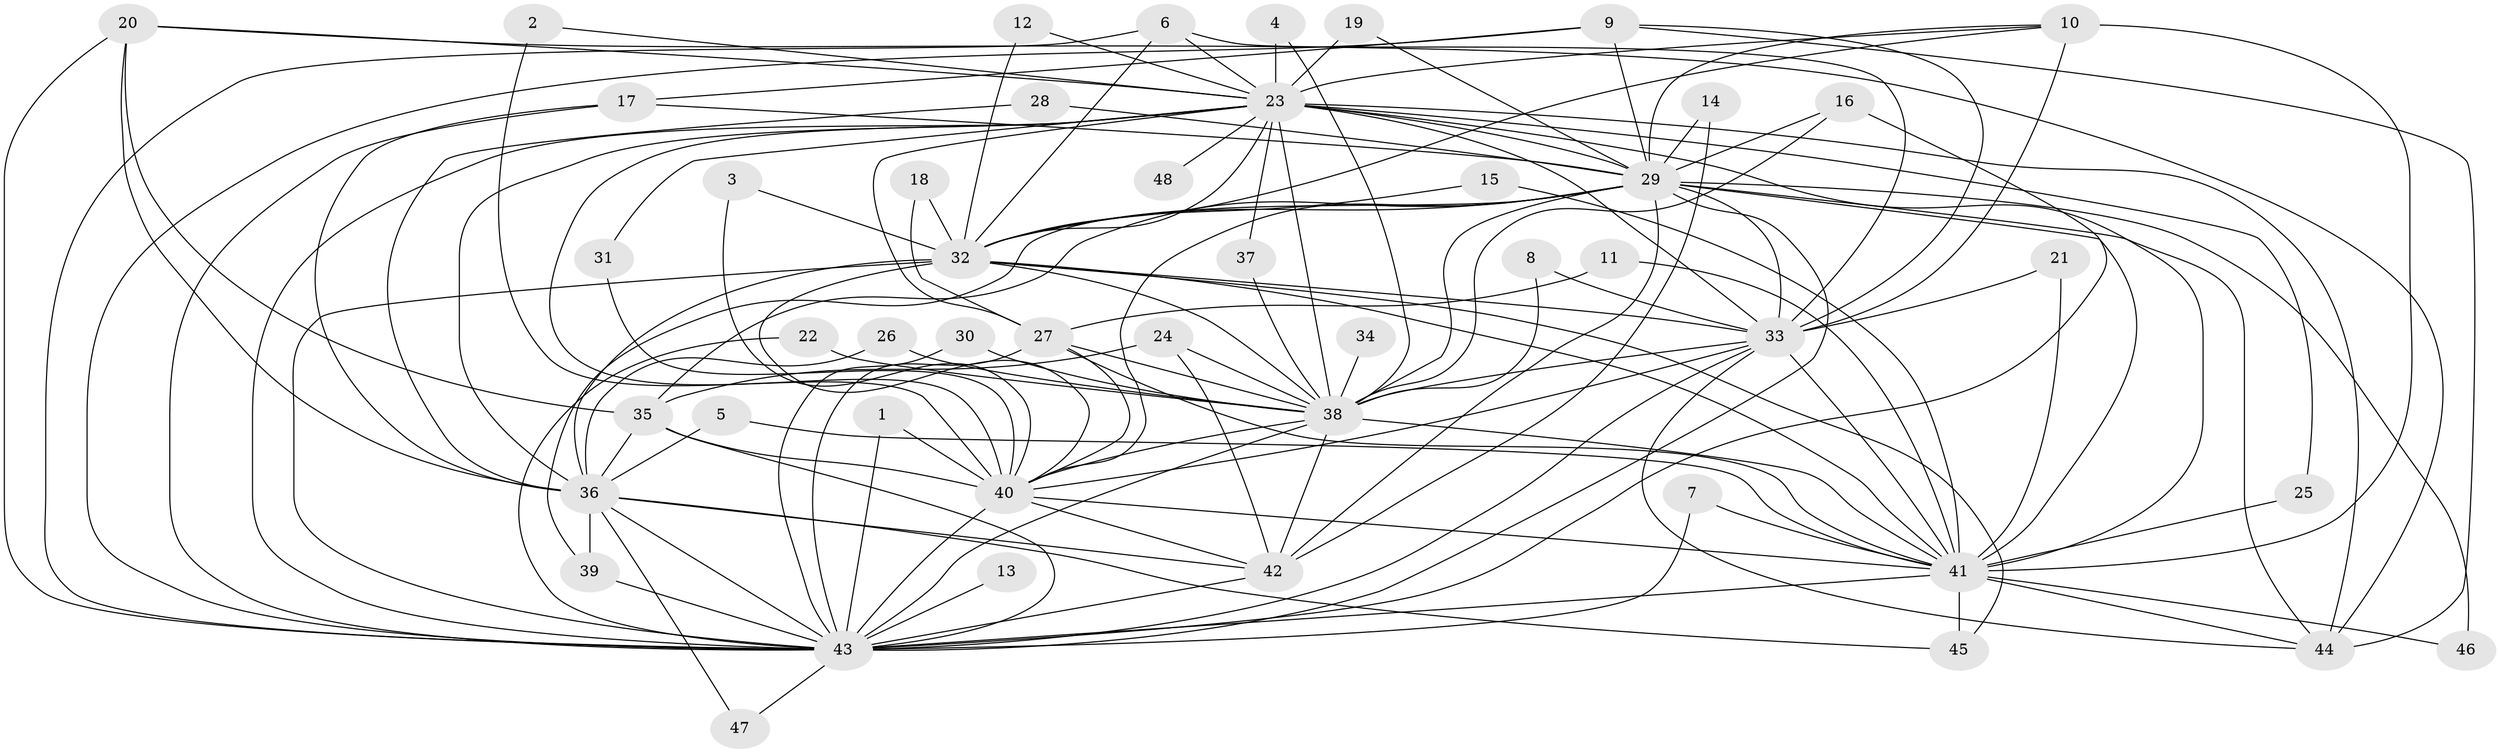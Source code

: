 // original degree distribution, {18: 0.03125, 17: 0.020833333333333332, 22: 0.010416666666666666, 29: 0.010416666666666666, 23: 0.010416666666666666, 19: 0.010416666666666666, 15: 0.010416666666666666, 6: 0.020833333333333332, 2: 0.5833333333333334, 3: 0.13541666666666666, 5: 0.052083333333333336, 4: 0.08333333333333333, 7: 0.010416666666666666, 11: 0.010416666666666666}
// Generated by graph-tools (version 1.1) at 2025/49/03/09/25 03:49:37]
// undirected, 48 vertices, 132 edges
graph export_dot {
graph [start="1"]
  node [color=gray90,style=filled];
  1;
  2;
  3;
  4;
  5;
  6;
  7;
  8;
  9;
  10;
  11;
  12;
  13;
  14;
  15;
  16;
  17;
  18;
  19;
  20;
  21;
  22;
  23;
  24;
  25;
  26;
  27;
  28;
  29;
  30;
  31;
  32;
  33;
  34;
  35;
  36;
  37;
  38;
  39;
  40;
  41;
  42;
  43;
  44;
  45;
  46;
  47;
  48;
  1 -- 40 [weight=1.0];
  1 -- 43 [weight=1.0];
  2 -- 23 [weight=1.0];
  2 -- 40 [weight=1.0];
  3 -- 32 [weight=1.0];
  3 -- 40 [weight=1.0];
  4 -- 23 [weight=1.0];
  4 -- 38 [weight=1.0];
  5 -- 36 [weight=1.0];
  5 -- 41 [weight=1.0];
  6 -- 23 [weight=1.0];
  6 -- 32 [weight=1.0];
  6 -- 33 [weight=1.0];
  6 -- 43 [weight=1.0];
  7 -- 41 [weight=1.0];
  7 -- 43 [weight=1.0];
  8 -- 33 [weight=1.0];
  8 -- 38 [weight=1.0];
  9 -- 17 [weight=1.0];
  9 -- 29 [weight=1.0];
  9 -- 33 [weight=1.0];
  9 -- 43 [weight=1.0];
  9 -- 44 [weight=1.0];
  10 -- 23 [weight=1.0];
  10 -- 29 [weight=1.0];
  10 -- 32 [weight=1.0];
  10 -- 33 [weight=1.0];
  10 -- 41 [weight=3.0];
  11 -- 27 [weight=1.0];
  11 -- 41 [weight=1.0];
  12 -- 23 [weight=1.0];
  12 -- 32 [weight=1.0];
  13 -- 43 [weight=1.0];
  14 -- 29 [weight=1.0];
  14 -- 42 [weight=1.0];
  15 -- 32 [weight=1.0];
  15 -- 41 [weight=1.0];
  16 -- 29 [weight=1.0];
  16 -- 38 [weight=1.0];
  16 -- 43 [weight=1.0];
  17 -- 29 [weight=1.0];
  17 -- 36 [weight=1.0];
  17 -- 43 [weight=1.0];
  18 -- 27 [weight=1.0];
  18 -- 32 [weight=1.0];
  19 -- 23 [weight=2.0];
  19 -- 29 [weight=1.0];
  20 -- 23 [weight=1.0];
  20 -- 35 [weight=1.0];
  20 -- 36 [weight=1.0];
  20 -- 43 [weight=1.0];
  20 -- 44 [weight=1.0];
  21 -- 33 [weight=1.0];
  21 -- 41 [weight=1.0];
  22 -- 38 [weight=1.0];
  22 -- 43 [weight=1.0];
  23 -- 25 [weight=1.0];
  23 -- 27 [weight=1.0];
  23 -- 29 [weight=2.0];
  23 -- 31 [weight=1.0];
  23 -- 32 [weight=2.0];
  23 -- 33 [weight=2.0];
  23 -- 36 [weight=1.0];
  23 -- 37 [weight=1.0];
  23 -- 38 [weight=4.0];
  23 -- 40 [weight=2.0];
  23 -- 41 [weight=3.0];
  23 -- 43 [weight=2.0];
  23 -- 44 [weight=1.0];
  23 -- 48 [weight=2.0];
  24 -- 35 [weight=1.0];
  24 -- 38 [weight=1.0];
  24 -- 42 [weight=1.0];
  25 -- 41 [weight=1.0];
  26 -- 36 [weight=1.0];
  26 -- 38 [weight=2.0];
  27 -- 38 [weight=1.0];
  27 -- 40 [weight=1.0];
  27 -- 41 [weight=1.0];
  27 -- 43 [weight=1.0];
  28 -- 29 [weight=1.0];
  28 -- 36 [weight=1.0];
  29 -- 32 [weight=1.0];
  29 -- 33 [weight=1.0];
  29 -- 35 [weight=1.0];
  29 -- 38 [weight=3.0];
  29 -- 39 [weight=1.0];
  29 -- 40 [weight=2.0];
  29 -- 41 [weight=1.0];
  29 -- 42 [weight=2.0];
  29 -- 43 [weight=1.0];
  29 -- 44 [weight=1.0];
  29 -- 46 [weight=1.0];
  30 -- 38 [weight=1.0];
  30 -- 43 [weight=1.0];
  31 -- 40 [weight=1.0];
  32 -- 33 [weight=1.0];
  32 -- 36 [weight=1.0];
  32 -- 38 [weight=2.0];
  32 -- 40 [weight=1.0];
  32 -- 41 [weight=1.0];
  32 -- 43 [weight=2.0];
  32 -- 45 [weight=1.0];
  33 -- 38 [weight=2.0];
  33 -- 40 [weight=1.0];
  33 -- 41 [weight=2.0];
  33 -- 43 [weight=1.0];
  33 -- 44 [weight=1.0];
  34 -- 38 [weight=2.0];
  35 -- 36 [weight=1.0];
  35 -- 40 [weight=1.0];
  35 -- 43 [weight=2.0];
  36 -- 39 [weight=1.0];
  36 -- 42 [weight=1.0];
  36 -- 43 [weight=1.0];
  36 -- 45 [weight=1.0];
  36 -- 47 [weight=1.0];
  37 -- 38 [weight=1.0];
  38 -- 40 [weight=2.0];
  38 -- 41 [weight=4.0];
  38 -- 42 [weight=1.0];
  38 -- 43 [weight=2.0];
  39 -- 43 [weight=1.0];
  40 -- 41 [weight=1.0];
  40 -- 42 [weight=1.0];
  40 -- 43 [weight=1.0];
  41 -- 43 [weight=1.0];
  41 -- 44 [weight=1.0];
  41 -- 45 [weight=1.0];
  41 -- 46 [weight=1.0];
  42 -- 43 [weight=2.0];
  43 -- 47 [weight=1.0];
}
